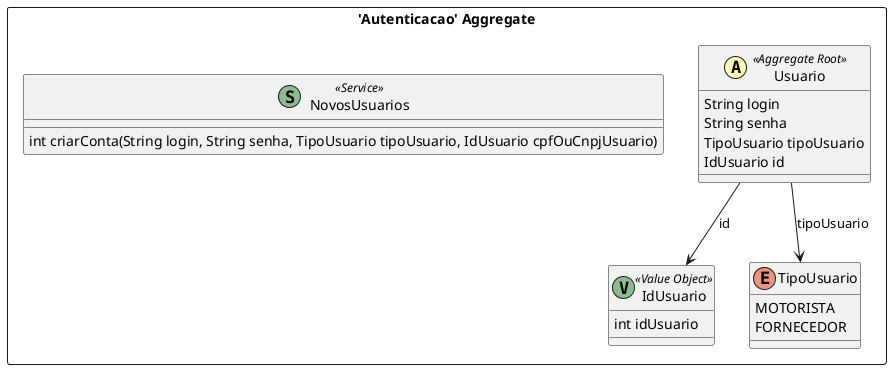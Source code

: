 @startuml

skinparam componentStyle uml2

package "'Autenticacao' Aggregate" <<Rectangle>> {
	class Usuario <<(A,#fffab8) Aggregate Root>> {
		String login
		String senha
		TipoUsuario tipoUsuario
		IdUsuario id
	}
	class IdUsuario <<(V,DarkSeaGreen) Value Object>> {
		int idUsuario
	}
	enum TipoUsuario {
		MOTORISTA
		FORNECEDOR
	}
	class NovosUsuarios <<(S,DarkSeaGreen) Service>> {
		int criarConta(String login, String senha, TipoUsuario tipoUsuario, IdUsuario cpfOuCnpjUsuario)
	}
}
Usuario --> IdUsuario : id
Usuario --> TipoUsuario : tipoUsuario


@enduml
